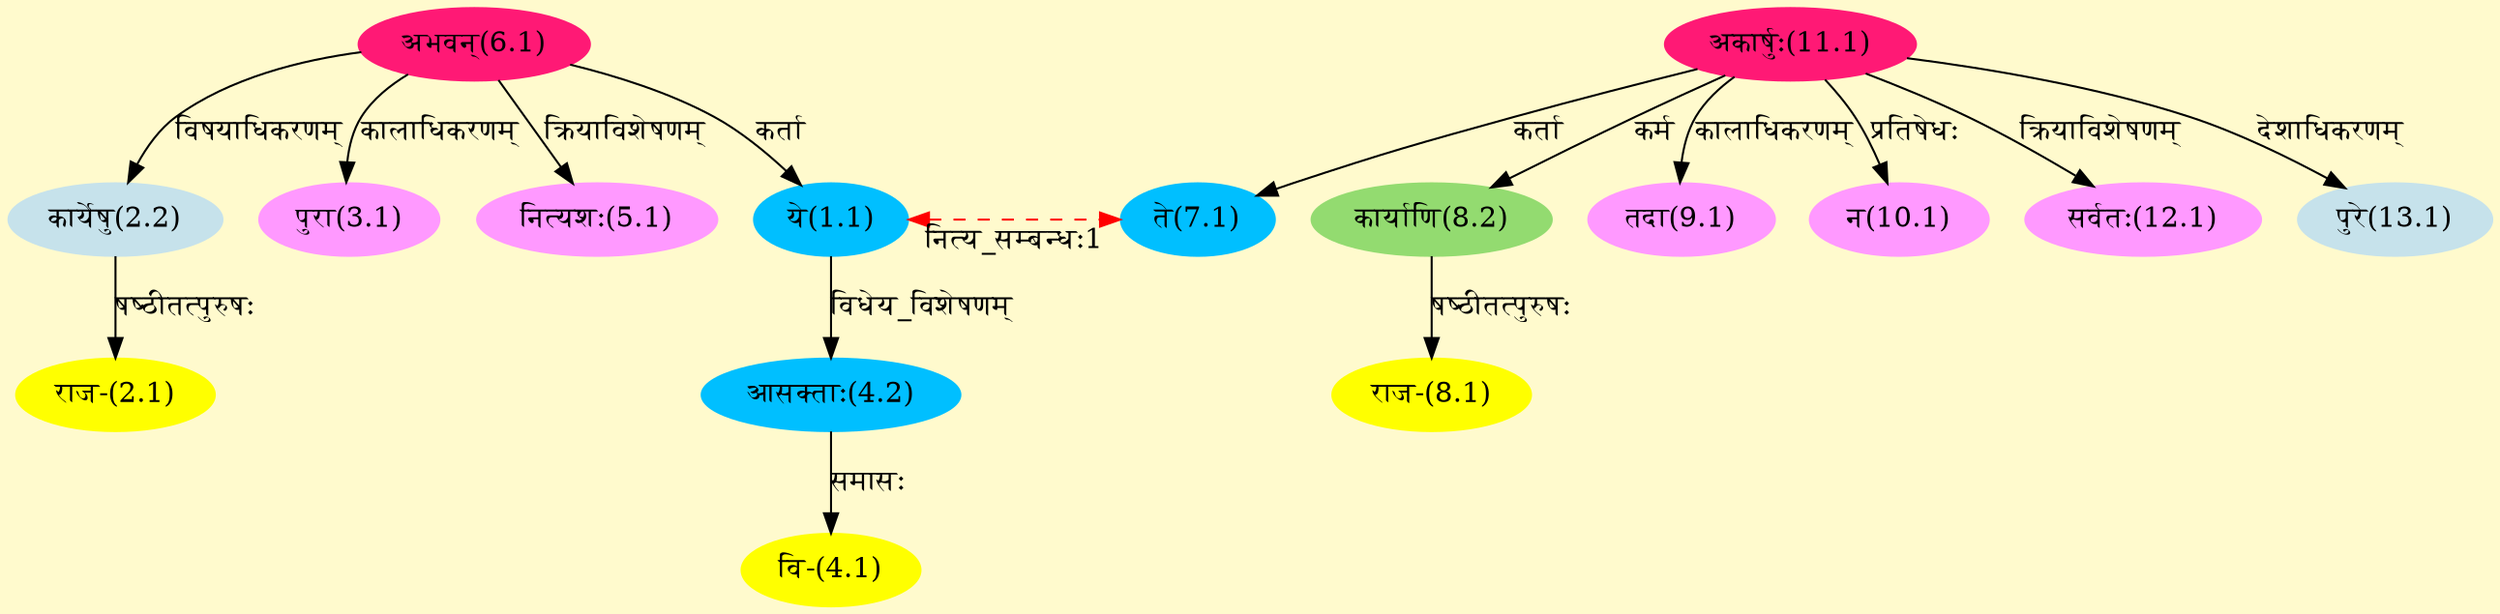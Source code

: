 digraph G{
rankdir=BT;
 compound=true;
 bgcolor="lemonchiffon1";
Node1_1 [style=filled, color="#00BFFF" label = "ये(1.1)"]
Node6_1 [style=filled, color="#FF1975" label = "अभवन्(6.1)"]
Node7_1 [style=filled, color="#00BFFF" label = "ते(7.1)"]
Node2_1 [style=filled, color="#FFFF00" label = "राज-(2.1)"]
Node2_2 [style=filled, color="#C6E2EB" label = "कार्येषु(2.2)"]
Node3_1 [style=filled, color="#FF99FF" label = "पुरा(3.1)"]
Node4_1 [style=filled, color="#FFFF00" label = "वि-(4.1)"]
Node4_2 [style=filled, color="#00BFFF" label = "आसक्ताः(4.2)"]
Node5_1 [style=filled, color="#FF99FF" label = "नित्यशः(5.1)"]
Node [style=filled, color="" label = "()"]
Node11_1 [style=filled, color="#FF1975" label = "अकार्षुः(11.1)"]
Node8_1 [style=filled, color="#FFFF00" label = "राज-(8.1)"]
Node8_2 [style=filled, color="#93DB70" label = "कार्याणि(8.2)"]
Node9_1 [style=filled, color="#FF99FF" label = "तदा(9.1)"]
Node10_1 [style=filled, color="#FF99FF" label = "न(10.1)"]
Node12_1 [style=filled, color="#FF99FF" label = "सर्वतः(12.1)"]
Node13_1 [style=filled, color="#C6E2EB" label = "पुरे(13.1)"]
{rank = same; Node1_1; Node7_1;}
/* Start of Relations section */

Node1_1 -> Node6_1 [  label="कर्ता"  dir="back" ]
Node1_1 -> Node7_1 [ style=dashed color="red" label="नित्य_सम्बन्धः1"  dir="both" ]
Node2_1 -> Node2_2 [  label="षष्ठीतत्पुरुषः"  dir="back" ]
Node2_2 -> Node6_1 [  label="विषयाधिकरणम्"  dir="back" ]
Node3_1 -> Node6_1 [  label="कालाधिकरणम्"  dir="back" ]
Node4_1 -> Node4_2 [  label="समासः"  dir="back" ]
Node4_2 -> Node1_1 [  label="विधेय_विशेषणम्"  dir="back" ]
Node5_1 -> Node6_1 [  label="क्रियाविशेषणम्"  dir="back" ]
Node7_1 -> Node11_1 [  label="कर्ता"  dir="back" ]
Node8_1 -> Node8_2 [  label="षष्ठीतत्पुरुषः"  dir="back" ]
Node8_2 -> Node11_1 [  label="कर्म"  dir="back" ]
Node9_1 -> Node11_1 [  label="कालाधिकरणम्"  dir="back" ]
Node10_1 -> Node11_1 [  label="प्रतिषेधः"  dir="back" ]
Node12_1 -> Node11_1 [  label="क्रियाविशेषणम्"  dir="back" ]
Node13_1 -> Node11_1 [  label="देशाधिकरणम्"  dir="back" ]
}
